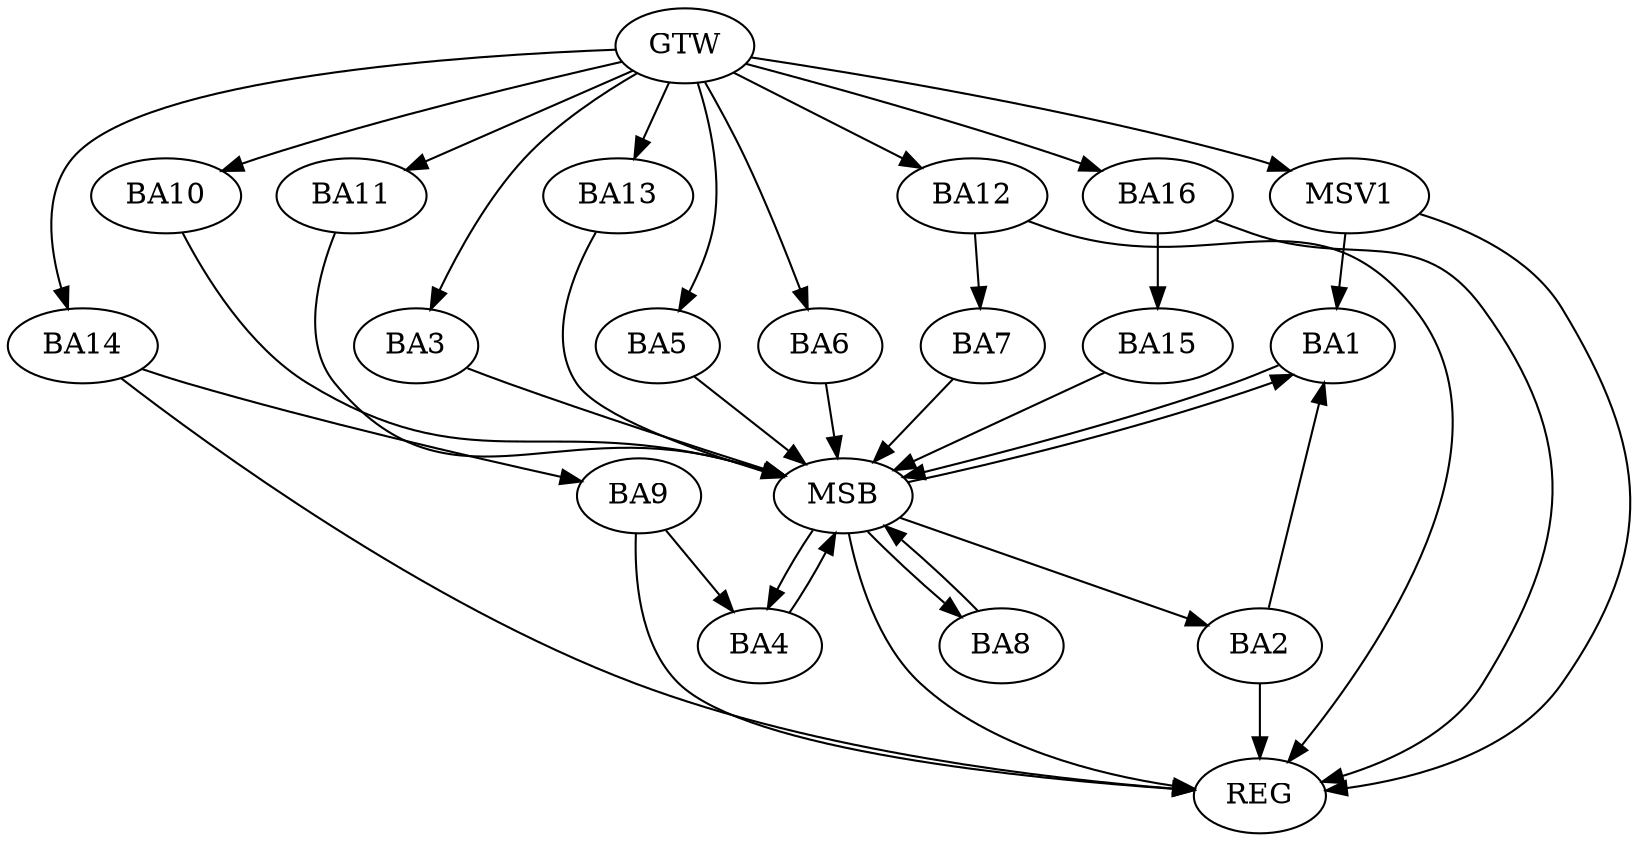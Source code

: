strict digraph G {
  BA1 [ label="BA1" ];
  BA2 [ label="BA2" ];
  BA3 [ label="BA3" ];
  BA4 [ label="BA4" ];
  BA5 [ label="BA5" ];
  BA6 [ label="BA6" ];
  BA7 [ label="BA7" ];
  BA8 [ label="BA8" ];
  BA9 [ label="BA9" ];
  BA10 [ label="BA10" ];
  BA11 [ label="BA11" ];
  BA12 [ label="BA12" ];
  BA13 [ label="BA13" ];
  BA14 [ label="BA14" ];
  BA15 [ label="BA15" ];
  BA16 [ label="BA16" ];
  GTW [ label="GTW" ];
  REG [ label="REG" ];
  MSB [ label="MSB" ];
  MSV1 [ label="MSV1" ];
  BA2 -> BA1;
  BA9 -> BA4;
  BA12 -> BA7;
  BA14 -> BA9;
  BA16 -> BA15;
  GTW -> BA3;
  GTW -> BA5;
  GTW -> BA6;
  GTW -> BA10;
  GTW -> BA11;
  GTW -> BA12;
  GTW -> BA13;
  GTW -> BA14;
  GTW -> BA16;
  BA2 -> REG;
  BA9 -> REG;
  BA12 -> REG;
  BA14 -> REG;
  BA16 -> REG;
  BA1 -> MSB;
  MSB -> BA2;
  MSB -> REG;
  BA3 -> MSB;
  BA4 -> MSB;
  BA5 -> MSB;
  BA6 -> MSB;
  BA7 -> MSB;
  BA8 -> MSB;
  BA10 -> MSB;
  MSB -> BA4;
  BA11 -> MSB;
  BA13 -> MSB;
  MSB -> BA8;
  BA15 -> MSB;
  MSB -> BA1;
  MSV1 -> BA1;
  GTW -> MSV1;
  MSV1 -> REG;
}
